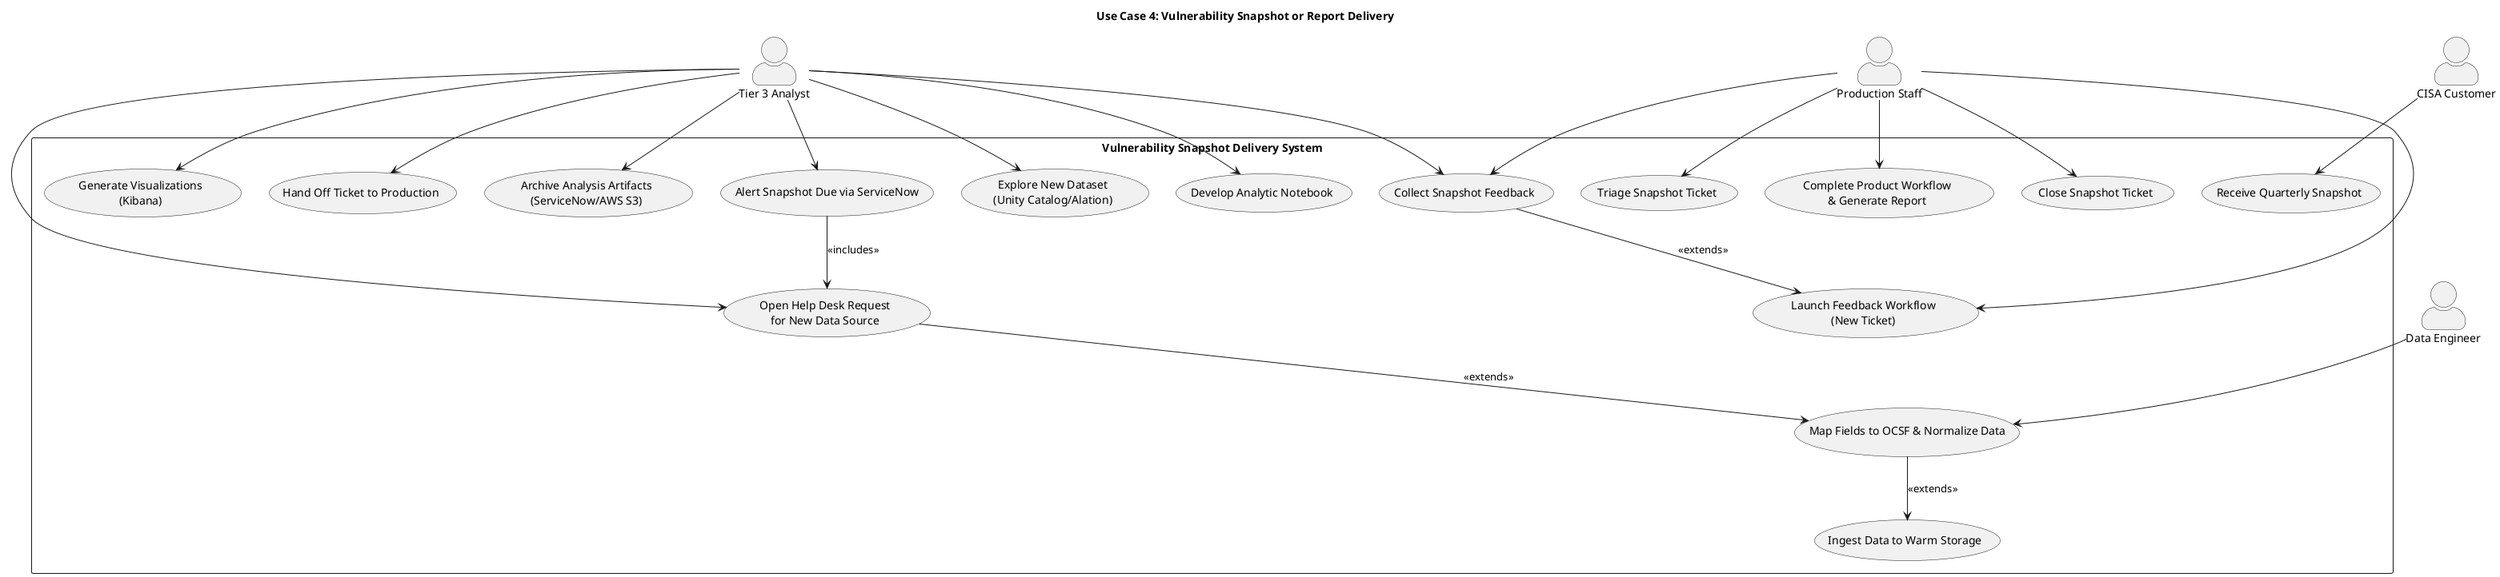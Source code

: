 @startuml
	title Use Case 4: Vulnerability Snapshot or Report Delivery
	
	skinparam actorStyle awesome
	
	actor "CISA Customer" as Customer
	actor "Tier 3 Analyst" as T3
	actor "Data Engineer" as DE
	actor "Production Staff" as Prod
	
	rectangle "Vulnerability Snapshot Delivery System" {
	
	  usecase "Receive Quarterly Snapshot" as UC1
	  usecase "Alert Snapshot Due via ServiceNow" as UC2
	  usecase "Open Help Desk Request\nfor New Data Source" as UC3
	  usecase "Map Fields to OCSF & Normalize Data" as UC4
	  usecase "Ingest Data to Warm Storage" as UC5
	  usecase "Explore New Dataset\n(Unity Catalog/Alation)" as UC6
	  usecase "Develop Analytic Notebook" as UC7
	  usecase "Generate Visualizations\n(Kibana)" as UC8
	  usecase "Hand Off Ticket to Production" as UC9
	  usecase "Archive Analysis Artifacts\n(ServiceNow/AWS S3)" as UC10
	  usecase "Triage Snapshot Ticket" as UC11
	  usecase "Complete Product Workflow\n& Generate Report" as UC12
	  usecase "Close Snapshot Ticket" as UC13
	  usecase "Collect Snapshot Feedback" as UC14
	  usecase "Launch Feedback Workflow\n(New Ticket)" as UC15
	
	}
	
	' Relationships
	Customer --> UC1
	
	T3 --> UC2
	T3 --> UC3
	T3 --> UC6
	T3 --> UC7
	T3 --> UC8
	T3 --> UC9
	T3 --> UC10
	T3 --> UC14
	
	UC2 --> UC3 : <<includes>>
	
	DE --> UC4
	UC3 --> UC4 : <<extends>>
	UC4 --> UC5 : <<extends>>
	
	Prod --> UC11
	Prod --> UC12
	Prod --> UC13
	Prod --> UC14
	Prod --> UC15
	UC14 --> UC15 : <<extends>>

@enduml
